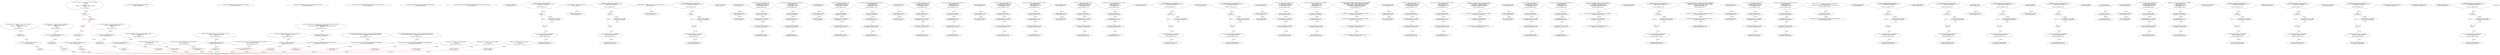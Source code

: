 digraph  {
13 [label="2_ function add(uint256 a, uint256 b) internal pure returns (uint256) {\n        uint256 c = a + b;\n        require(c >= a, \"SafeMath: addition overflow\");\n        return c;\n    }\n13-function_definition-3-7", method="add(uint256 a,uint256 b)", type_label=function_definition];
30 [label="3_ uint256 c = a + b;\n30-new_variable-4-4", method="add(uint256 a,uint256 b)", type_label=new_variable];
38 [label="4_ require(c >= a, \"SafeMath: addition overflow\");\n38-expression_statement-5-5", method="add(uint256 a,uint256 b)", type_label=expression_statement];
48 [label="5_ return c;\n48-return-6-6", method="add(uint256 a,uint256 b)", type_label=return];
50 [label="7_ function sub(uint256 a, uint256 b) internal pure returns (uint256) {\n        require(b <= a, \"SafeMath: subtraction overflow\");\n        uint256 c = a - b;\n        return c;\n    }\n50-function_definition-8-12", method="sub(uint256 a,uint256 b)", type_label=function_definition];
67 [label="8_ require(b <= a, \"SafeMath: subtraction overflow\");\n67-expression_statement-9-9", method="sub(uint256 a,uint256 b)", type_label=expression_statement];
77 [label="9_ uint256 c = a - b;\n77-new_variable-10-10", method="sub(uint256 a,uint256 b)", type_label=new_variable];
85 [label="10_ return c;\n85-return-11-11", method="sub(uint256 a,uint256 b)", type_label=return];
87 [label="12_ function mul(uint256 a, uint256 b) internal pure returns (uint256) {\n        if (a == 0) {\n            return 0;\n        }\n        uint256 c = a * b;\n        require(c / a == b, \"SafeMath: multiplication overflow\");\n        return c;\n    }\n87-function_definition-13-20", method="mul(uint256 a,uint256 b)", type_label=function_definition];
104 [label="13_ if_a == 0\n104-if-14-16", method="mul(uint256 a,uint256 b)", type_label=if];
2669 [label="13_ end_if", method="mul(uint256 a,uint256 b)", type_label=end_if];
109 [label="14_ return 0;\n109-return-15-15", method="mul(uint256 a,uint256 b)", type_label=return];
111 [label="16_ uint256 c = a * b;\n111-new_variable-17-17", method="mul(uint256 a,uint256 b)", type_label=new_variable];
119 [label="17_ require(c / a == b, \"SafeMath: multiplication overflow\");\n119-expression_statement-18-18", method="mul(uint256 a,uint256 b)", type_label=expression_statement];
131 [label="18_ return c;\n131-return-19-19", method="mul(uint256 a,uint256 b)", type_label=return];
133 [label="20_ function div(uint256 a, uint256 b) internal pure returns (uint256) {\n        require(b > 0, \"SafeMath: division by zero\");\n        uint256 c = a / b;\n        return c;\n    }\n133-function_definition-21-25", method="div(uint256 a,uint256 b)", type_label=function_definition];
150 [label="21_ require(b > 0, \"SafeMath: division by zero\");\n150-expression_statement-22-22", method="div(uint256 a,uint256 b)", type_label=expression_statement];
160 [label="22_ uint256 c = a / b;\n160-new_variable-23-23", method="div(uint256 a,uint256 b)", type_label=new_variable];
168 [label="23_ return c;\n168-return-24-24", method="div(uint256 a,uint256 b)", type_label=return];
170 [label="25_ function mod(uint256 a, uint256 b) internal pure returns (uint256) {\n        require(b != 0, \"SafeMath: modulo by zero\");\n        return a % b;\n    }\n170-function_definition-26-29", method="mod(uint256 a,uint256 b)", type_label=function_definition];
187 [label="26_ require(b != 0, \"SafeMath: modulo by zero\");\n187-expression_statement-27-27", method="mod(uint256 a,uint256 b)", type_label=expression_statement];
197 [label="27_ return a % b;\n197-return-28-28", method="mod(uint256 a,uint256 b)", type_label=return];
204 [label="31_ function totalSupply() external view returns (uint256);\n204-function_definition-32-32", method="totalSupply()", type_label=function_definition];
212 [label="32_ function balanceOf(address account) external view returns (uint256);\n212-function_definition-33-33", method="balanceOf(address account)", type_label=function_definition];
224 [label="33_ function transfer(address recipient, uint256 amount) external returns (bool);\n224-function_definition-34-34", method="transfer(address recipient,uint256 amount)", type_label=function_definition];
239 [label="34_ function allowance(address owner, address spender) external view returns (uint256);\n239-function_definition-35-35", method="allowance(address owner,address spender)", type_label=function_definition];
255 [label="35_ function approve(address spender, uint256 amount) external returns (bool);\n255-function_definition-36-36", method="approve(address spender,uint256 amount)", type_label=function_definition];
270 [label="36_ function transferFrom(address sender, address recipient, uint256 amount) external returns (bool);\n270-function_definition-37-37", method="transferFrom(address sender,address recipient,uint256 amount)", type_label=function_definition];
328 [label="42_ address payable winner_TOD17;\n328-new_variable-43-43", method="", type_label=new_variable];
332 [label="43_ function play_TOD17(bytes32 guess) public{\n       if (keccak256(abi.encode(guess)) == keccak256(abi.encode('hello'))) {\n            winner_TOD17 = msg.sender;\n        }\n    }\n332-function_definition-44-48", method="play_TOD17(bytes32 guess)", type_label=function_definition];
340 [label="44_ if\n340-if-45-47", method="play_TOD17(bytes32 guess)", type_label=if];
2905 [label="44_ end_if", method="play_TOD17(bytes32 guess)", type_label=end_if];
362 [label="45_ winner_TOD17 = msg.sender;\n362-expression_statement-46-46", method="play_TOD17(bytes32 guess)", type_label=expression_statement];
368 [label="48_ function getReward_TOD17() payable public{\n       winner_TOD17.transfer(msg.value);\n    }\n368-function_definition-49-51", method="getReward_TOD17()", type_label=function_definition];
373 [label="49_ winner_TOD17.transfer(msg.value);\n373-expression_statement-50-50", method="getReward_TOD17()", type_label=expression_statement];
382 [label="51_ mapping (address => uint256) private _balances;\n382-new_variable-52-52", method="", type_label=new_variable];
389 [label="52_ address payable winner_TOD37;\n389-new_variable-53-53", method="", type_label=new_variable];
393 [label="53_ function play_TOD37(bytes32 guess) public{\n       if (keccak256(abi.encode(guess)) == keccak256(abi.encode('hello'))) {\n            winner_TOD37 = msg.sender;\n        }\n    }\n393-function_definition-54-58", method="play_TOD37(bytes32 guess)", type_label=function_definition];
401 [label="54_ if\n401-if-55-57", method="play_TOD37(bytes32 guess)", type_label=if];
2966 [label="54_ end_if", method="play_TOD37(bytes32 guess)", type_label=end_if];
423 [label="55_ winner_TOD37 = msg.sender;\n423-expression_statement-56-56", method="play_TOD37(bytes32 guess)", type_label=expression_statement];
429 [label="58_ function getReward_TOD37() payable public{\n       winner_TOD37.transfer(msg.value);\n    }\n429-function_definition-59-61", method="getReward_TOD37()", type_label=function_definition];
434 [label="59_ winner_TOD37.transfer(msg.value);\n434-expression_statement-60-60", method="getReward_TOD37()", type_label=expression_statement];
443 [label="61_ mapping (address => mapping (address => uint256)) private _allowances;\n443-new_variable-62-62", method="", type_label=new_variable];
452 [label="62_ address payable winner_TOD3;\n452-new_variable-63-63", method="", type_label=new_variable];
456 [label="63_ function play_TOD3(bytes32 guess) public{\n       if (keccak256(abi.encode(guess)) == keccak256(abi.encode('hello'))) {\n            winner_TOD3 = msg.sender;\n        }\n    }\n456-function_definition-64-68", method="play_TOD3(bytes32 guess)", type_label=function_definition];
464 [label="64_ if\n464-if-65-67", method="play_TOD3(bytes32 guess)", type_label=if];
3029 [label="64_ end_if", method="play_TOD3(bytes32 guess)", type_label=end_if];
486 [label="65_ winner_TOD3 = msg.sender;\n486-expression_statement-66-66", method="play_TOD3(bytes32 guess)", type_label=expression_statement];
492 [label="68_ function getReward_TOD3() payable public{\n       winner_TOD3.transfer(msg.value);\n    }\n492-function_definition-69-71", method="getReward_TOD3()", type_label=function_definition];
497 [label="69_ winner_TOD3.transfer(msg.value);\n497-expression_statement-70-70", method="getReward_TOD3()", type_label=expression_statement];
506 [label="71_ uint256 private _totalSupply;\n506-new_variable-72-72", method="", type_label=new_variable];
511 [label="72_ function totalSupply() public view returns (uint256) {\n        return _totalSupply;\n    }\n511-function_definition-73-75", method="totalSupply()", type_label=function_definition];
520 [label="73_ return _totalSupply;\n520-return-74-74", method="totalSupply()", type_label=return];
522 [label="75_ bool claimed_TOD26 = false;\n522-new_variable-76-76", method="", type_label=new_variable];
528 [label="76_ address payable owner_TOD26;\n528-new_variable-77-77", method="", type_label=new_variable];
532 [label="77_ uint256 reward_TOD26;\n532-new_variable-78-78", method="", type_label=new_variable];
536 [label="78_ function setReward_TOD26() public payable {\n        require (!claimed_TOD26);\n        require(msg.sender == owner_TOD26);\n        owner_TOD26.transfer(reward_TOD26);\n        reward_TOD26 = msg.value;\n    }\n536-function_definition-79-84", method="setReward_TOD26()", type_label=function_definition];
541 [label="79_ require (!claimed_TOD26);\n541-expression_statement-80-80", method="setReward_TOD26()", type_label=expression_statement];
547 [label="80_ require(msg.sender == owner_TOD26);\n547-expression_statement-81-81", method="setReward_TOD26()", type_label=expression_statement];
556 [label="81_ owner_TOD26.transfer(reward_TOD26);\n556-expression_statement-82-82", method="setReward_TOD26()", type_label=expression_statement];
563 [label="82_ reward_TOD26 = msg.value;\n563-expression_statement-83-83", method="setReward_TOD26()", type_label=expression_statement];
569 [label="84_ function claimReward_TOD26(uint256 submission) public {\n        require (!claimed_TOD26);\n        require(submission < 10);\n        msg.sender.transfer(reward_TOD26);\n        claimed_TOD26 = true;\n    }\n569-function_definition-85-90", method="claimReward_TOD26(uint256 submission)", type_label=function_definition];
577 [label="85_ require (!claimed_TOD26);\n577-expression_statement-86-86", method="claimReward_TOD26(uint256 submission)", type_label=expression_statement];
583 [label="86_ require(submission < 10);\n583-expression_statement-87-87", method="claimReward_TOD26(uint256 submission)", type_label=expression_statement];
590 [label="87_ msg.sender.transfer(reward_TOD26);\n590-expression_statement-88-88", method="claimReward_TOD26(uint256 submission)", type_label=expression_statement];
599 [label="88_ claimed_TOD26 = true;\n599-expression_statement-89-89", method="claimReward_TOD26(uint256 submission)", type_label=expression_statement];
604 [label="90_ function balanceOf(address account) public view returns (uint256) {\n        return _balances[account];\n    }\n604-function_definition-91-93", method="balanceOf(address account)", type_label=function_definition];
617 [label="91_ return _balances[account];\n617-return-92-92", method="balanceOf(address account)", type_label=return];
621 [label="93_ bool claimed_TOD20 = false;\n621-new_variable-94-94", method="", type_label=new_variable];
627 [label="94_ address payable owner_TOD20;\n627-new_variable-95-95", method="", type_label=new_variable];
631 [label="95_ uint256 reward_TOD20;\n631-new_variable-96-96", method="", type_label=new_variable];
635 [label="96_ function setReward_TOD20() public payable {\n        require (!claimed_TOD20);\n        require(msg.sender == owner_TOD20);\n        owner_TOD20.transfer(reward_TOD20);\n        reward_TOD20 = msg.value;\n    }\n635-function_definition-97-102", method="setReward_TOD20()", type_label=function_definition];
640 [label="97_ require (!claimed_TOD20);\n640-expression_statement-98-98", method="setReward_TOD20()", type_label=expression_statement];
646 [label="98_ require(msg.sender == owner_TOD20);\n646-expression_statement-99-99", method="setReward_TOD20()", type_label=expression_statement];
655 [label="99_ owner_TOD20.transfer(reward_TOD20);\n655-expression_statement-100-100", method="setReward_TOD20()", type_label=expression_statement];
662 [label="100_ reward_TOD20 = msg.value;\n662-expression_statement-101-101", method="setReward_TOD20()", type_label=expression_statement];
668 [label="102_ function claimReward_TOD20(uint256 submission) public {\n        require (!claimed_TOD20);\n        require(submission < 10);\n        msg.sender.transfer(reward_TOD20);\n        claimed_TOD20 = true;\n    }\n668-function_definition-103-108", method="claimReward_TOD20(uint256 submission)", type_label=function_definition];
676 [label="103_ require (!claimed_TOD20);\n676-expression_statement-104-104", method="claimReward_TOD20(uint256 submission)", type_label=expression_statement];
682 [label="104_ require(submission < 10);\n682-expression_statement-105-105", method="claimReward_TOD20(uint256 submission)", type_label=expression_statement];
689 [label="105_ msg.sender.transfer(reward_TOD20);\n689-expression_statement-106-106", method="claimReward_TOD20(uint256 submission)", type_label=expression_statement];
698 [label="106_ claimed_TOD20 = true;\n698-expression_statement-107-107", method="claimReward_TOD20(uint256 submission)", type_label=expression_statement];
703 [label="108_ function transfer(address recipient, uint256 amount) public returns (bool) {\n        _transfer(msg.sender, recipient, amount);\n        return true;\n    }\n703-function_definition-109-112", method="transfer(address recipient,uint256 amount)", type_label=function_definition];
719 [label="109_ _transfer(msg.sender, recipient, amount);\n719-expression_statement-110-110", method="transfer(address recipient,uint256 amount)", type_label=expression_statement];
730 [label="110_ return true;\n730-return-111-111", method="transfer(address recipient,uint256 amount)", type_label=return];
733 [label="112_ bool claimed_TOD32 = false;\n733-new_variable-113-113", method="", type_label=new_variable];
739 [label="113_ address payable owner_TOD32;\n739-new_variable-114-114", method="", type_label=new_variable];
743 [label="114_ uint256 reward_TOD32;\n743-new_variable-115-115", method="", type_label=new_variable];
747 [label="115_ function setReward_TOD32() public payable {\n        require (!claimed_TOD32);\n        require(msg.sender == owner_TOD32);\n        owner_TOD32.transfer(reward_TOD32);\n        reward_TOD32 = msg.value;\n    }\n747-function_definition-116-121", method="setReward_TOD32()", type_label=function_definition];
752 [label="116_ require (!claimed_TOD32);\n752-expression_statement-117-117", method="setReward_TOD32()", type_label=expression_statement];
758 [label="117_ require(msg.sender == owner_TOD32);\n758-expression_statement-118-118", method="setReward_TOD32()", type_label=expression_statement];
767 [label="118_ owner_TOD32.transfer(reward_TOD32);\n767-expression_statement-119-119", method="setReward_TOD32()", type_label=expression_statement];
774 [label="119_ reward_TOD32 = msg.value;\n774-expression_statement-120-120", method="setReward_TOD32()", type_label=expression_statement];
780 [label="121_ function claimReward_TOD32(uint256 submission) public {\n        require (!claimed_TOD32);\n        require(submission < 10);\n        msg.sender.transfer(reward_TOD32);\n        claimed_TOD32 = true;\n    }\n780-function_definition-122-127", method="claimReward_TOD32(uint256 submission)", type_label=function_definition];
788 [label="122_ require (!claimed_TOD32);\n788-expression_statement-123-123", method="claimReward_TOD32(uint256 submission)", type_label=expression_statement];
794 [label="123_ require(submission < 10);\n794-expression_statement-124-124", method="claimReward_TOD32(uint256 submission)", type_label=expression_statement];
801 [label="124_ msg.sender.transfer(reward_TOD32);\n801-expression_statement-125-125", method="claimReward_TOD32(uint256 submission)", type_label=expression_statement];
810 [label="125_ claimed_TOD32 = true;\n810-expression_statement-126-126", method="claimReward_TOD32(uint256 submission)", type_label=expression_statement];
815 [label="127_ function allowance(address owner, address spender) public view returns (uint256) {\n        return _allowances[owner][spender];\n    }\n815-function_definition-128-130", method="allowance(address owner,address spender)", type_label=function_definition];
832 [label="128_ return _allowances[owner][spender];\n832-return-129-129", method="allowance(address owner,address spender)", type_label=return];
838 [label="130_ bool claimed_TOD38 = false;\n838-new_variable-131-131", method="", type_label=new_variable];
844 [label="131_ address payable owner_TOD38;\n844-new_variable-132-132", method="", type_label=new_variable];
848 [label="132_ uint256 reward_TOD38;\n848-new_variable-133-133", method="", type_label=new_variable];
852 [label="133_ function setReward_TOD38() public payable {\n        require (!claimed_TOD38);\n        require(msg.sender == owner_TOD38);\n        owner_TOD38.transfer(reward_TOD38);\n        reward_TOD38 = msg.value;\n    }\n852-function_definition-134-139", method="setReward_TOD38()", type_label=function_definition];
857 [label="134_ require (!claimed_TOD38);\n857-expression_statement-135-135", method="setReward_TOD38()", type_label=expression_statement];
863 [label="135_ require(msg.sender == owner_TOD38);\n863-expression_statement-136-136", method="setReward_TOD38()", type_label=expression_statement];
872 [label="136_ owner_TOD38.transfer(reward_TOD38);\n872-expression_statement-137-137", method="setReward_TOD38()", type_label=expression_statement];
879 [label="137_ reward_TOD38 = msg.value;\n879-expression_statement-138-138", method="setReward_TOD38()", type_label=expression_statement];
885 [label="139_ function claimReward_TOD38(uint256 submission) public {\n        require (!claimed_TOD38);\n        require(submission < 10);\n        msg.sender.transfer(reward_TOD38);\n        claimed_TOD38 = true;\n    }\n885-function_definition-140-145", method="claimReward_TOD38(uint256 submission)", type_label=function_definition];
893 [label="140_ require (!claimed_TOD38);\n893-expression_statement-141-141", method="claimReward_TOD38(uint256 submission)", type_label=expression_statement];
899 [label="141_ require(submission < 10);\n899-expression_statement-142-142", method="claimReward_TOD38(uint256 submission)", type_label=expression_statement];
906 [label="142_ msg.sender.transfer(reward_TOD38);\n906-expression_statement-143-143", method="claimReward_TOD38(uint256 submission)", type_label=expression_statement];
915 [label="143_ claimed_TOD38 = true;\n915-expression_statement-144-144", method="claimReward_TOD38(uint256 submission)", type_label=expression_statement];
920 [label="145_ function approve(address spender, uint256 value) public returns (bool) {\n        _approve(msg.sender, spender, value);\n        return true;\n    }\n920-function_definition-146-149", method="approve(address spender,uint256 value)", type_label=function_definition];
936 [label="146_ _approve(msg.sender, spender, value);\n936-expression_statement-147-147", method="approve(address spender,uint256 value)", type_label=expression_statement];
947 [label="147_ return true;\n947-return-148-148", method="approve(address spender,uint256 value)", type_label=return];
950 [label="149_ bool claimed_TOD4 = false;\n950-new_variable-150-150", method="", type_label=new_variable];
956 [label="150_ address payable owner_TOD4;\n956-new_variable-151-151", method="", type_label=new_variable];
960 [label="151_ uint256 reward_TOD4;\n960-new_variable-152-152", method="", type_label=new_variable];
964 [label="152_ function setReward_TOD4() public payable {\n        require (!claimed_TOD4);\n        require(msg.sender == owner_TOD4);\n        owner_TOD4.transfer(reward_TOD4);\n        reward_TOD4 = msg.value;\n    }\n964-function_definition-153-158", method="setReward_TOD4()", type_label=function_definition];
969 [label="153_ require (!claimed_TOD4);\n969-expression_statement-154-154", method="setReward_TOD4()", type_label=expression_statement];
975 [label="154_ require(msg.sender == owner_TOD4);\n975-expression_statement-155-155", method="setReward_TOD4()", type_label=expression_statement];
984 [label="155_ owner_TOD4.transfer(reward_TOD4);\n984-expression_statement-156-156", method="setReward_TOD4()", type_label=expression_statement];
991 [label="156_ reward_TOD4 = msg.value;\n991-expression_statement-157-157", method="setReward_TOD4()", type_label=expression_statement];
997 [label="158_ function claimReward_TOD4(uint256 submission) public {\n        require (!claimed_TOD4);\n        require(submission < 10);\n        msg.sender.transfer(reward_TOD4);\n        claimed_TOD4 = true;\n    }\n997-function_definition-159-164", method="claimReward_TOD4(uint256 submission)", type_label=function_definition];
1005 [label="159_ require (!claimed_TOD4);\n1005-expression_statement-160-160", method="claimReward_TOD4(uint256 submission)", type_label=expression_statement];
1011 [label="160_ require(submission < 10);\n1011-expression_statement-161-161", method="claimReward_TOD4(uint256 submission)", type_label=expression_statement];
1018 [label="161_ msg.sender.transfer(reward_TOD4);\n1018-expression_statement-162-162", method="claimReward_TOD4(uint256 submission)", type_label=expression_statement];
1027 [label="162_ claimed_TOD4 = true;\n1027-expression_statement-163-163", method="claimReward_TOD4(uint256 submission)", type_label=expression_statement];
1032 [label="164_ function transferFrom(address sender, address recipient, uint256 amount) public returns (bool) {\n        _transfer(sender, recipient, amount);\n        _approve(sender, msg.sender, _allowances[sender][msg.sender].sub(amount));\n        return true;\n    }\n1032-function_definition-165-169", method="transferFrom(address sender,address recipient,uint256 amount)", type_label=function_definition];
1052 [label="165_ _transfer(sender, recipient, amount);\n1052-expression_statement-166-166", method="transferFrom(address sender,address recipient,uint256 amount)", type_label=expression_statement];
1061 [label="166_ _approve(sender, msg.sender, _allowances[sender][msg.sender].sub(amount));\n1061-expression_statement-167-167", method="transferFrom(address sender,address recipient,uint256 amount)", type_label=expression_statement];
1083 [label="167_ return true;\n1083-return-168-168", method="transferFrom(address sender,address recipient,uint256 amount)", type_label=return];
1086 [label="169_ address payable winner_TOD7;\n1086-new_variable-170-170", method="", type_label=new_variable];
1090 [label="170_ function play_TOD7(bytes32 guess) public{\n       if (keccak256(abi.encode(guess)) == keccak256(abi.encode('hello'))) {\n            winner_TOD7 = msg.sender;\n        }\n    }\n1090-function_definition-171-175", method="play_TOD7(bytes32 guess)", type_label=function_definition];
1098 [label="171_ if\n1098-if-172-174", method="play_TOD7(bytes32 guess)", type_label=if];
3663 [label="171_ end_if", method="play_TOD7(bytes32 guess)", type_label=end_if];
1120 [label="172_ winner_TOD7 = msg.sender;\n1120-expression_statement-173-173", method="play_TOD7(bytes32 guess)", type_label=expression_statement];
1126 [label="175_ function getReward_TOD7() payable public{\n       winner_TOD7.transfer(msg.value);\n    }\n1126-function_definition-176-178", method="getReward_TOD7()", type_label=function_definition];
1131 [label="176_ winner_TOD7.transfer(msg.value);\n1131-expression_statement-177-177", method="getReward_TOD7()", type_label=expression_statement];
1140 [label="178_ function increaseAllowance(address spender, uint256 addedValue) public returns (bool) {\n        _approve(msg.sender, spender, _allowances[msg.sender][spender].add(addedValue));\n        return true;\n    }\n1140-function_definition-179-182", method="increaseAllowance(address spender,uint256 addedValue)", type_label=function_definition];
1156 [label="179_ _approve(msg.sender, spender, _allowances[msg.sender][spender].add(addedValue));\n1156-expression_statement-180-180", method="increaseAllowance(address spender,uint256 addedValue)", type_label=expression_statement];
1178 [label="180_ return true;\n1178-return-181-181", method="increaseAllowance(address spender,uint256 addedValue)", type_label=return];
1181 [label="182_ address payable winner_TOD23;\n1181-new_variable-183-183", method="", type_label=new_variable];
1185 [label="183_ function play_TOD23(bytes32 guess) public{\n       if (keccak256(abi.encode(guess)) == keccak256(abi.encode('hello'))) {\n            winner_TOD23 = msg.sender;\n        }\n    }\n1185-function_definition-184-188", method="play_TOD23(bytes32 guess)", type_label=function_definition];
1193 [label="184_ if\n1193-if-185-187", method="play_TOD23(bytes32 guess)", type_label=if];
3758 [label="184_ end_if", method="play_TOD23(bytes32 guess)", type_label=end_if];
1215 [label="185_ winner_TOD23 = msg.sender;\n1215-expression_statement-186-186", method="play_TOD23(bytes32 guess)", type_label=expression_statement];
1221 [label="188_ function getReward_TOD23() payable public{\n       winner_TOD23.transfer(msg.value);\n    }\n1221-function_definition-189-191", method="getReward_TOD23()", type_label=function_definition];
1226 [label="189_ winner_TOD23.transfer(msg.value);\n1226-expression_statement-190-190", method="getReward_TOD23()", type_label=expression_statement];
1235 [label="191_ function decreaseAllowance(address spender, uint256 subtractedValue) public returns (bool) {\n        _approve(msg.sender, spender, _allowances[msg.sender][spender].sub(subtractedValue));\n        return true;\n    }\n1235-function_definition-192-195", method="decreaseAllowance(address spender,uint256 subtractedValue)", type_label=function_definition];
1251 [label="192_ _approve(msg.sender, spender, _allowances[msg.sender][spender].sub(subtractedValue));\n1251-expression_statement-193-193", method="decreaseAllowance(address spender,uint256 subtractedValue)", type_label=expression_statement];
1273 [label="193_ return true;\n1273-return-194-194", method="decreaseAllowance(address spender,uint256 subtractedValue)", type_label=return];
1276 [label="195_ bool claimed_TOD14 = false;\n1276-new_variable-196-196", method="", type_label=new_variable];
1282 [label="196_ address payable owner_TOD14;\n1282-new_variable-197-197", method="", type_label=new_variable];
1286 [label="197_ uint256 reward_TOD14;\n1286-new_variable-198-198", method="", type_label=new_variable];
1290 [label="198_ function setReward_TOD14() public payable {\n        require (!claimed_TOD14);\n        require(msg.sender == owner_TOD14);\n        owner_TOD14.transfer(reward_TOD14);\n        reward_TOD14 = msg.value;\n    }\n1290-function_definition-199-204", method="setReward_TOD14()", type_label=function_definition];
1295 [label="199_ require (!claimed_TOD14);\n1295-expression_statement-200-200", method="setReward_TOD14()", type_label=expression_statement];
1301 [label="200_ require(msg.sender == owner_TOD14);\n1301-expression_statement-201-201", method="setReward_TOD14()", type_label=expression_statement];
1310 [label="201_ owner_TOD14.transfer(reward_TOD14);\n1310-expression_statement-202-202", method="setReward_TOD14()", type_label=expression_statement];
1317 [label="202_ reward_TOD14 = msg.value;\n1317-expression_statement-203-203", method="setReward_TOD14()", type_label=expression_statement];
1323 [label="204_ function claimReward_TOD14(uint256 submission) public {\n        require (!claimed_TOD14);\n        require(submission < 10);\n        msg.sender.transfer(reward_TOD14);\n        claimed_TOD14 = true;\n    }\n1323-function_definition-205-210", method="claimReward_TOD14(uint256 submission)", type_label=function_definition];
1331 [label="205_ require (!claimed_TOD14);\n1331-expression_statement-206-206", method="claimReward_TOD14(uint256 submission)", type_label=expression_statement];
1337 [label="206_ require(submission < 10);\n1337-expression_statement-207-207", method="claimReward_TOD14(uint256 submission)", type_label=expression_statement];
1344 [label="207_ msg.sender.transfer(reward_TOD14);\n1344-expression_statement-208-208", method="claimReward_TOD14(uint256 submission)", type_label=expression_statement];
1353 [label="208_ claimed_TOD14 = true;\n1353-expression_statement-209-209", method="claimReward_TOD14(uint256 submission)", type_label=expression_statement];
1358 [label="210_ function _transfer(address sender, address recipient, uint256 amount) internal {\n        require(sender != address(0), \"ERC20: transfer from the zero address\");\n        require(recipient != address(0), \"ERC20: transfer to the zero address\");\n        _balances[sender] = _balances[sender].sub(amount);\n        _balances[recipient] = _balances[recipient].add(amount);\n        emit Transfer(sender, recipient, amount);\n    }\n1358-function_definition-211-217", method="_transfer(address sender,address recipient,uint256 amount)", type_label=function_definition];
1374 [label="211_ require(sender != address(0), \"ERC20: transfer from the zero address\");\n1374-expression_statement-212-212", method="_transfer(address sender,address recipient,uint256 amount)", type_label=expression_statement];
1386 [label="212_ require(recipient != address(0), \"ERC20: transfer to the zero address\");\n1386-expression_statement-213-213", method="_transfer(address sender,address recipient,uint256 amount)", type_label=expression_statement];
1398 [label="213_ _balances[sender] = _balances[sender].sub(amount);\n1398-expression_statement-214-214", method="_transfer(address sender,address recipient,uint256 amount)", type_label=expression_statement];
1411 [label="214_ _balances[recipient] = _balances[recipient].add(amount);\n1411-expression_statement-215-215", method="_transfer(address sender,address recipient,uint256 amount)", type_label=expression_statement];
1432 [label="217_ bool claimed_TOD30 = false;\n1432-new_variable-218-218", method="", type_label=new_variable];
1438 [label="218_ address payable owner_TOD30;\n1438-new_variable-219-219", method="", type_label=new_variable];
1442 [label="219_ uint256 reward_TOD30;\n1442-new_variable-220-220", method="", type_label=new_variable];
1446 [label="220_ function setReward_TOD30() public payable {\n        require (!claimed_TOD30);\n        require(msg.sender == owner_TOD30);\n        owner_TOD30.transfer(reward_TOD30);\n        reward_TOD30 = msg.value;\n    }\n1446-function_definition-221-226", method="setReward_TOD30()", type_label=function_definition];
1451 [label="221_ require (!claimed_TOD30);\n1451-expression_statement-222-222", method="setReward_TOD30()", type_label=expression_statement];
1457 [label="222_ require(msg.sender == owner_TOD30);\n1457-expression_statement-223-223", method="setReward_TOD30()", type_label=expression_statement];
1466 [label="223_ owner_TOD30.transfer(reward_TOD30);\n1466-expression_statement-224-224", method="setReward_TOD30()", type_label=expression_statement];
1473 [label="224_ reward_TOD30 = msg.value;\n1473-expression_statement-225-225", method="setReward_TOD30()", type_label=expression_statement];
1479 [label="226_ function claimReward_TOD30(uint256 submission) public {\n        require (!claimed_TOD30);\n        require(submission < 10);\n        msg.sender.transfer(reward_TOD30);\n        claimed_TOD30 = true;\n    }\n1479-function_definition-227-232", method="claimReward_TOD30(uint256 submission)", type_label=function_definition];
1487 [label="227_ require (!claimed_TOD30);\n1487-expression_statement-228-228", method="claimReward_TOD30(uint256 submission)", type_label=expression_statement];
1493 [label="228_ require(submission < 10);\n1493-expression_statement-229-229", method="claimReward_TOD30(uint256 submission)", type_label=expression_statement];
1500 [label="229_ msg.sender.transfer(reward_TOD30);\n1500-expression_statement-230-230", method="claimReward_TOD30(uint256 submission)", type_label=expression_statement];
1509 [label="230_ claimed_TOD30 = true;\n1509-expression_statement-231-231", method="claimReward_TOD30(uint256 submission)", type_label=expression_statement];
1514 [label="232_ function _mint(address account, uint256 amount) internal {\n        require(account != address(0), \"ERC20: mint to the zero address\");\n        _totalSupply = _totalSupply.add(amount);\n        _balances[account] = _balances[account].add(amount);\n        emit Transfer(address(0), account, amount);\n    }\n1514-function_definition-233-238", method="_mint(address account,uint256 amount)", type_label=function_definition];
1526 [label="233_ require(account != address(0), \"ERC20: mint to the zero address\");\n1526-expression_statement-234-234", method="_mint(address account,uint256 amount)", type_label=expression_statement];
1538 [label="234_ _totalSupply = _totalSupply.add(amount);\n1538-expression_statement-235-235", method="_mint(address account,uint256 amount)", type_label=expression_statement];
1547 [label="235_ _balances[account] = _balances[account].add(amount);\n1547-expression_statement-236-236", method="_mint(address account,uint256 amount)", type_label=expression_statement];
1570 [label="238_ bool claimed_TOD8 = false;\n1570-new_variable-239-239", method="", type_label=new_variable];
1576 [label="239_ address payable owner_TOD8;\n1576-new_variable-240-240", method="", type_label=new_variable];
1580 [label="240_ uint256 reward_TOD8;\n1580-new_variable-241-241", method="", type_label=new_variable];
1584 [label="241_ function setReward_TOD8() public payable {\n        require (!claimed_TOD8);\n        require(msg.sender == owner_TOD8);\n        owner_TOD8.transfer(reward_TOD8);\n        reward_TOD8 = msg.value;\n    }\n1584-function_definition-242-247", method="setReward_TOD8()", type_label=function_definition];
1589 [label="242_ require (!claimed_TOD8);\n1589-expression_statement-243-243", method="setReward_TOD8()", type_label=expression_statement];
1595 [label="243_ require(msg.sender == owner_TOD8);\n1595-expression_statement-244-244", method="setReward_TOD8()", type_label=expression_statement];
1604 [label="244_ owner_TOD8.transfer(reward_TOD8);\n1604-expression_statement-245-245", method="setReward_TOD8()", type_label=expression_statement];
1611 [label="245_ reward_TOD8 = msg.value;\n1611-expression_statement-246-246", method="setReward_TOD8()", type_label=expression_statement];
1617 [label="247_ function claimReward_TOD8(uint256 submission) public {\n        require (!claimed_TOD8);\n        require(submission < 10);\n        msg.sender.transfer(reward_TOD8);\n        claimed_TOD8 = true;\n    }\n1617-function_definition-248-253", method="claimReward_TOD8(uint256 submission)", type_label=function_definition];
1625 [label="248_ require (!claimed_TOD8);\n1625-expression_statement-249-249", method="claimReward_TOD8(uint256 submission)", type_label=expression_statement];
1631 [label="249_ require(submission < 10);\n1631-expression_statement-250-250", method="claimReward_TOD8(uint256 submission)", type_label=expression_statement];
1638 [label="250_ msg.sender.transfer(reward_TOD8);\n1638-expression_statement-251-251", method="claimReward_TOD8(uint256 submission)", type_label=expression_statement];
1647 [label="251_ claimed_TOD8 = true;\n1647-expression_statement-252-252", method="claimReward_TOD8(uint256 submission)", type_label=expression_statement];
1652 [label="253_ function _burn(address account, uint256 value) internal {\n        require(account != address(0), \"ERC20: burn from the zero address\");\n        _totalSupply = _totalSupply.sub(value);\n        _balances[account] = _balances[account].sub(value);\n        emit Transfer(account, address(0), value);\n    }\n1652-function_definition-254-259", method="_burn(address account,uint256 value)", type_label=function_definition];
1664 [label="254_ require(account != address(0), \"ERC20: burn from the zero address\");\n1664-expression_statement-255-255", method="_burn(address account,uint256 value)", type_label=expression_statement];
1676 [label="255_ _totalSupply = _totalSupply.sub(value);\n1676-expression_statement-256-256", method="_burn(address account,uint256 value)", type_label=expression_statement];
1685 [label="256_ _balances[account] = _balances[account].sub(value);\n1685-expression_statement-257-257", method="_burn(address account,uint256 value)", type_label=expression_statement];
1708 [label="259_ address payable winner_TOD39;\n1708-new_variable-260-260", method="", type_label=new_variable];
1712 [label="260_ function play_TOD39(bytes32 guess) public{\n       if (keccak256(abi.encode(guess)) == keccak256(abi.encode('hello'))) {\n            winner_TOD39 = msg.sender;\n        }\n    }\n1712-function_definition-261-265", method="play_TOD39(bytes32 guess)", type_label=function_definition];
1720 [label="261_ if\n1720-if-262-264", method="play_TOD39(bytes32 guess)", type_label=if];
4285 [label="261_ end_if", method="play_TOD39(bytes32 guess)", type_label=end_if];
1742 [label="262_ winner_TOD39 = msg.sender;\n1742-expression_statement-263-263", method="play_TOD39(bytes32 guess)", type_label=expression_statement];
1748 [label="265_ function getReward_TOD39() payable public{\n       winner_TOD39.transfer(msg.value);\n    }\n1748-function_definition-266-268", method="getReward_TOD39()", type_label=function_definition];
1753 [label="266_ winner_TOD39.transfer(msg.value);\n1753-expression_statement-267-267", method="getReward_TOD39()", type_label=expression_statement];
1762 [label="268_ function _approve(address owner, address spender, uint256 value) internal {\n        require(owner != address(0), \"ERC20: approve from the zero address\");\n        require(spender != address(0), \"ERC20: approve to the zero address\");\n        _allowances[owner][spender] = value;\n        emit Approval(owner, spender, value);\n    }\n1762-function_definition-269-274", method="_approve(address owner,address spender,uint256 value)", type_label=function_definition];
1778 [label="269_ require(owner != address(0), \"ERC20: approve from the zero address\");\n1778-expression_statement-270-270", method="_approve(address owner,address spender,uint256 value)", type_label=expression_statement];
1790 [label="270_ require(spender != address(0), \"ERC20: approve to the zero address\");\n1790-expression_statement-271-271", method="_approve(address owner,address spender,uint256 value)", type_label=expression_statement];
1802 [label="271_ _allowances[owner][spender] = value;\n1802-expression_statement-272-272", method="_approve(address owner,address spender,uint256 value)", type_label=expression_statement];
1818 [label="274_ bool claimed_TOD36 = false;\n1818-new_variable-275-275", method="", type_label=new_variable];
1824 [label="275_ address payable owner_TOD36;\n1824-new_variable-276-276", method="", type_label=new_variable];
1828 [label="276_ uint256 reward_TOD36;\n1828-new_variable-277-277", method="", type_label=new_variable];
1832 [label="277_ function setReward_TOD36() public payable {\n        require (!claimed_TOD36);\n        require(msg.sender == owner_TOD36);\n        owner_TOD36.transfer(reward_TOD36);\n        reward_TOD36 = msg.value;\n    }\n1832-function_definition-278-283", method="setReward_TOD36()", type_label=function_definition];
1837 [label="278_ require (!claimed_TOD36);\n1837-expression_statement-279-279", method="setReward_TOD36()", type_label=expression_statement];
1843 [label="279_ require(msg.sender == owner_TOD36);\n1843-expression_statement-280-280", method="setReward_TOD36()", type_label=expression_statement];
1852 [label="280_ owner_TOD36.transfer(reward_TOD36);\n1852-expression_statement-281-281", method="setReward_TOD36()", type_label=expression_statement];
1859 [label="281_ reward_TOD36 = msg.value;\n1859-expression_statement-282-282", method="setReward_TOD36()", type_label=expression_statement];
1865 [label="283_ function claimReward_TOD36(uint256 submission) public {\n        require (!claimed_TOD36);\n        require(submission < 10);\n        msg.sender.transfer(reward_TOD36);\n        claimed_TOD36 = true;\n    }\n1865-function_definition-284-289", method="claimReward_TOD36(uint256 submission)", type_label=function_definition];
1873 [label="284_ require (!claimed_TOD36);\n1873-expression_statement-285-285", method="claimReward_TOD36(uint256 submission)", type_label=expression_statement];
1879 [label="285_ require(submission < 10);\n1879-expression_statement-286-286", method="claimReward_TOD36(uint256 submission)", type_label=expression_statement];
1886 [label="286_ msg.sender.transfer(reward_TOD36);\n1886-expression_statement-287-287", method="claimReward_TOD36(uint256 submission)", type_label=expression_statement];
1895 [label="287_ claimed_TOD36 = true;\n1895-expression_statement-288-288", method="claimReward_TOD36(uint256 submission)", type_label=expression_statement];
1900 [label="289_ function _burnFrom(address account, uint256 amount) internal {\n        _burn(account, amount);\n        _approve(account, msg.sender, _allowances[account][msg.sender].sub(amount));\n    }\n1900-function_definition-290-293", method="_burnFrom(address account,uint256 amount)", type_label=function_definition];
1912 [label="290_ _burn(account, amount);\n1912-expression_statement-291-291", method="_burnFrom(address account,uint256 amount)", type_label=expression_statement];
1919 [label="291_ _approve(account, msg.sender, _allowances[account][msg.sender].sub(amount));\n1919-expression_statement-292-292", method="_burnFrom(address account,uint256 amount)", type_label=expression_statement];
1941 [label="293_ address payable winner_TOD35;\n1941-new_variable-294-294", method="", type_label=new_variable];
1945 [label="294_ function play_TOD35(bytes32 guess) public{\n       if (keccak256(abi.encode(guess)) == keccak256(abi.encode('hello'))) {\n            winner_TOD35 = msg.sender;\n        }\n    }\n1945-function_definition-295-299", method="play_TOD35(bytes32 guess)", type_label=function_definition];
1953 [label="295_ if\n1953-if-296-298", method="play_TOD35(bytes32 guess)", type_label=if];
4518 [label="295_ end_if", method="play_TOD35(bytes32 guess)", type_label=end_if];
1975 [label="296_ winner_TOD35 = msg.sender;\n1975-expression_statement-297-297", method="play_TOD35(bytes32 guess)", type_label=expression_statement];
1981 [label="299_ function getReward_TOD35() payable public{\n       winner_TOD35.transfer(msg.value);\n    }\n1981-function_definition-300-302", method="getReward_TOD35()", type_label=function_definition];
1986 [label="300_ winner_TOD35.transfer(msg.value);\n1986-expression_statement-301-301", method="getReward_TOD35()", type_label=expression_statement];
2001 [label="304_ address payable winner_TOD9;\n2001-new_variable-305-305", method="", type_label=new_variable];
2005 [label="305_ function play_TOD9(bytes32 guess) public{\n       if (keccak256(abi.encode(guess)) == keccak256(abi.encode('hello'))) {\n            winner_TOD9 = msg.sender;\n        }\n    }\n2005-function_definition-306-310", method="play_TOD9(bytes32 guess)", type_label=function_definition];
2013 [label="306_ if\n2013-if-307-309", method="play_TOD9(bytes32 guess)", type_label=if];
4578 [label="306_ end_if", method="play_TOD9(bytes32 guess)", type_label=end_if];
2035 [label="307_ winner_TOD9 = msg.sender;\n2035-expression_statement-308-308", method="play_TOD9(bytes32 guess)", type_label=expression_statement];
2041 [label="310_ function getReward_TOD9() payable public{\n       winner_TOD9.transfer(msg.value);\n    }\n2041-function_definition-311-313", method="getReward_TOD9()", type_label=function_definition];
2046 [label="311_ winner_TOD9.transfer(msg.value);\n2046-expression_statement-312-312", method="getReward_TOD9()", type_label=expression_statement];
2055 [label="313_ string private _name;\n2055-new_variable-314-314", method="", type_label=new_variable];
2060 [label="314_ address payable winner_TOD25;\n2060-new_variable-315-315", method="", type_label=new_variable];
2064 [label="315_ function play_TOD25(bytes32 guess) public{\n       if (keccak256(abi.encode(guess)) == keccak256(abi.encode('hello'))) {\n            winner_TOD25 = msg.sender;\n        }\n    }\n2064-function_definition-316-320", method="play_TOD25(bytes32 guess)", type_label=function_definition];
2072 [label="316_ if\n2072-if-317-319", method="play_TOD25(bytes32 guess)", type_label=if];
4637 [label="316_ end_if", method="play_TOD25(bytes32 guess)", type_label=end_if];
2094 [label="317_ winner_TOD25 = msg.sender;\n2094-expression_statement-318-318", method="play_TOD25(bytes32 guess)", type_label=expression_statement];
2100 [label="320_ function getReward_TOD25() payable public{\n       winner_TOD25.transfer(msg.value);\n    }\n2100-function_definition-321-323", method="getReward_TOD25()", type_label=function_definition];
2105 [label="321_ winner_TOD25.transfer(msg.value);\n2105-expression_statement-322-322", method="getReward_TOD25()", type_label=expression_statement];
2114 [label="323_ string private _symbol;\n2114-new_variable-324-324", method="", type_label=new_variable];
2119 [label="324_ address payable winner_TOD19;\n2119-new_variable-325-325", method="", type_label=new_variable];
2123 [label="325_ function play_TOD19(bytes32 guess) public{\n       if (keccak256(abi.encode(guess)) == keccak256(abi.encode('hello'))) {\n            winner_TOD19 = msg.sender;\n        }\n    }\n2123-function_definition-326-330", method="play_TOD19(bytes32 guess)", type_label=function_definition];
2131 [label="326_ if\n2131-if-327-329", method="play_TOD19(bytes32 guess)", type_label=if];
4696 [label="326_ end_if", method="play_TOD19(bytes32 guess)", type_label=end_if];
2153 [label="327_ winner_TOD19 = msg.sender;\n2153-expression_statement-328-328", method="play_TOD19(bytes32 guess)", type_label=expression_statement];
2159 [label="330_ function getReward_TOD19() payable public{\n       winner_TOD19.transfer(msg.value);\n    }\n2159-function_definition-331-333", method="getReward_TOD19()", type_label=function_definition];
2164 [label="331_ winner_TOD19.transfer(msg.value);\n2164-expression_statement-332-332", method="getReward_TOD19()", type_label=expression_statement];
2173 [label="333_ uint8 private _decimals;\n2173-new_variable-334-334", method="", type_label=new_variable];
2192 [label="335_ _name = name;\n2192-expression_statement-336-336", method="", type_label=expression_statement];
2196 [label="336_ _symbol = symbol;\n2196-expression_statement-337-337", method="", type_label=expression_statement];
2200 [label="337_ _decimals = decimals;\n2200-expression_statement-338-338", method="", type_label=expression_statement];
2204 [label="339_ bool claimed_TOD40 = false;\n2204-new_variable-340-340", method="", type_label=new_variable];
2210 [label="340_ address payable owner_TOD40;\n2210-new_variable-341-341", method="", type_label=new_variable];
2214 [label="341_ uint256 reward_TOD40;\n2214-new_variable-342-342", method="", type_label=new_variable];
2218 [label="342_ function setReward_TOD40() public payable {\n        require (!claimed_TOD40);\n        require(msg.sender == owner_TOD40);\n        owner_TOD40.transfer(reward_TOD40);\n        reward_TOD40 = msg.value;\n    }\n2218-function_definition-343-348", method="setReward_TOD40()", type_label=function_definition];
2223 [label="343_ require (!claimed_TOD40);\n2223-expression_statement-344-344", method="setReward_TOD40()", type_label=expression_statement];
2229 [label="344_ require(msg.sender == owner_TOD40);\n2229-expression_statement-345-345", method="setReward_TOD40()", type_label=expression_statement];
2238 [label="345_ owner_TOD40.transfer(reward_TOD40);\n2238-expression_statement-346-346", method="setReward_TOD40()", type_label=expression_statement];
2245 [label="346_ reward_TOD40 = msg.value;\n2245-expression_statement-347-347", method="setReward_TOD40()", type_label=expression_statement];
2251 [label="348_ function claimReward_TOD40(uint256 submission) public {\n        require (!claimed_TOD40);\n        require(submission < 10);\n        msg.sender.transfer(reward_TOD40);\n        claimed_TOD40 = true;\n    }\n2251-function_definition-349-354", method="claimReward_TOD40(uint256 submission)", type_label=function_definition];
2259 [label="349_ require (!claimed_TOD40);\n2259-expression_statement-350-350", method="claimReward_TOD40(uint256 submission)", type_label=expression_statement];
2265 [label="350_ require(submission < 10);\n2265-expression_statement-351-351", method="claimReward_TOD40(uint256 submission)", type_label=expression_statement];
2272 [label="351_ msg.sender.transfer(reward_TOD40);\n2272-expression_statement-352-352", method="claimReward_TOD40(uint256 submission)", type_label=expression_statement];
2281 [label="352_ claimed_TOD40 = true;\n2281-expression_statement-353-353", method="claimReward_TOD40(uint256 submission)", type_label=expression_statement];
2286 [label="354_ function name() public view returns (string memory) {\n        return _name;\n    }\n2286-function_definition-355-357", method="name()", type_label=function_definition];
2295 [label="355_ return _name;\n2295-return-356-356", method="name()", type_label=return];
2297 [label="357_ address payable winner_TOD33;\n2297-new_variable-358-358", method="", type_label=new_variable];
2301 [label="358_ function play_TOD33(bytes32 guess) public{\n       if (keccak256(abi.encode(guess)) == keccak256(abi.encode('hello'))) {\n            winner_TOD33 = msg.sender;\n        }\n    }\n2301-function_definition-359-363", method="play_TOD33(bytes32 guess)", type_label=function_definition];
2309 [label="359_ if\n2309-if-360-362", method="play_TOD33(bytes32 guess)", type_label=if];
4874 [label="359_ end_if", method="play_TOD33(bytes32 guess)", type_label=end_if];
2331 [label="360_ winner_TOD33 = msg.sender;\n2331-expression_statement-361-361", method="play_TOD33(bytes32 guess)", type_label=expression_statement];
2337 [label="363_ function getReward_TOD33() payable public{\n       winner_TOD33.transfer(msg.value);\n    }\n2337-function_definition-364-366", method="getReward_TOD33()", type_label=function_definition];
2342 [label="364_ winner_TOD33.transfer(msg.value);\n2342-expression_statement-365-365", method="getReward_TOD33()", type_label=expression_statement];
2351 [label="366_ function symbol() public view returns (string memory) {\n        return _symbol;\n    }\n2351-function_definition-367-369", method="symbol()", type_label=function_definition];
2360 [label="367_ return _symbol;\n2360-return-368-368", method="symbol()", type_label=return];
2362 [label="369_ address payable winner_TOD27;\n2362-new_variable-370-370", method="", type_label=new_variable];
2366 [label="370_ function play_TOD27(bytes32 guess) public{\n       if (keccak256(abi.encode(guess)) == keccak256(abi.encode('hello'))) {\n            winner_TOD27 = msg.sender;\n        }\n    }\n2366-function_definition-371-375", method="play_TOD27(bytes32 guess)", type_label=function_definition];
2374 [label="371_ if\n2374-if-372-374", method="play_TOD27(bytes32 guess)", type_label=if];
4939 [label="371_ end_if", method="play_TOD27(bytes32 guess)", type_label=end_if];
2396 [label="372_ winner_TOD27 = msg.sender;\n2396-expression_statement-373-373", method="play_TOD27(bytes32 guess)", type_label=expression_statement];
2402 [label="375_ function getReward_TOD27() payable public{\n       winner_TOD27.transfer(msg.value);\n    }\n2402-function_definition-376-378", method="getReward_TOD27()", type_label=function_definition];
2407 [label="376_ winner_TOD27.transfer(msg.value);\n2407-expression_statement-377-377", method="getReward_TOD27()", type_label=expression_statement];
2416 [label="378_ function decimals() public view returns (uint8) {\n        return _decimals;\n    }\n2416-function_definition-379-381", method="decimals()", type_label=function_definition];
2425 [label="379_ return _decimals;\n2425-return-380-380", method="decimals()", type_label=return];
2427 [label="381_ address payable winner_TOD31;\n2427-new_variable-382-382", method="", type_label=new_variable];
2431 [label="382_ function play_TOD31(bytes32 guess) public{\n       if (keccak256(abi.encode(guess)) == keccak256(abi.encode('hello'))) {\n            winner_TOD31 = msg.sender;\n        }\n    }\n2431-function_definition-383-387", method="play_TOD31(bytes32 guess)", type_label=function_definition];
2439 [label="383_ if\n2439-if-384-386", method="play_TOD31(bytes32 guess)", type_label=if];
5004 [label="383_ end_if", method="play_TOD31(bytes32 guess)", type_label=end_if];
2461 [label="384_ winner_TOD31 = msg.sender;\n2461-expression_statement-385-385", method="play_TOD31(bytes32 guess)", type_label=expression_statement];
2467 [label="387_ function getReward_TOD31() payable public{\n       winner_TOD31.transfer(msg.value);\n    }\n2467-function_definition-388-390", method="getReward_TOD31()", type_label=function_definition];
2472 [label="388_ winner_TOD31.transfer(msg.value);\n2472-expression_statement-389-389", method="getReward_TOD31()", type_label=expression_statement];
2491 [label="392_ ERC20Detailed(\"SimpleSwap Coin\", \"SWAP\", 8)\n2491-expression_statement-393-393", method="", type_label=expression_statement];
2502 [label="393_ _mint(msg.sender, 100000000 * (10 ** 8));\n2502-expression_statement-394-394", method="", type_label=expression_statement];
2516 [label="395_ address payable winner_TOD13;\n2516-new_variable-396-396", method="", type_label=new_variable];
2520 [label="396_ function play_TOD13(bytes32 guess) public{\n       if (keccak256(abi.encode(guess)) == keccak256(abi.encode('hello'))) {\n            winner_TOD13 = msg.sender;\n        }\n    }\n2520-function_definition-397-401", method="play_TOD13(bytes32 guess)", type_label=function_definition];
2528 [label="397_ if\n2528-if-398-400", method="play_TOD13(bytes32 guess)", type_label=if];
5093 [label="397_ end_if", method="play_TOD13(bytes32 guess)", type_label=end_if];
2550 [label="398_ winner_TOD13 = msg.sender;\n2550-expression_statement-399-399", method="play_TOD13(bytes32 guess)", type_label=expression_statement];
2556 [label="401_ function getReward_TOD13() payable public{\n       winner_TOD13.transfer(msg.value);\n    }\n2556-function_definition-402-404", method="getReward_TOD13()", type_label=function_definition];
2561 [label="402_ winner_TOD13.transfer(msg.value);\n2561-expression_statement-403-403", method="getReward_TOD13()", type_label=expression_statement];
1 [label="0_ start_node", method="", type_label=start];
2 [label="0_ exit_node", method="", type_label=exit];
13 -> 30  [color=red, controlflow_type=next_line, edge_type=CFG_edge, key=0, label=next_line];
30 -> 38  [color=red, controlflow_type=next_line, edge_type=CFG_edge, key=0, label=next_line];
38 -> 48  [color=red, controlflow_type=next_line, edge_type=CFG_edge, key=0, label=next_line];
48 -> 2  [color=red, controlflow_type=return_exit, edge_type=CFG_edge, key=0, label=return_exit];
50 -> 67  [color=red, controlflow_type=next_line, edge_type=CFG_edge, key=0, label=next_line];
67 -> 77  [color=red, controlflow_type=next_line, edge_type=CFG_edge, key=0, label=next_line];
77 -> 85  [color=red, controlflow_type=next_line, edge_type=CFG_edge, key=0, label=next_line];
85 -> 2  [color=red, controlflow_type=return_exit, edge_type=CFG_edge, key=0, label=return_exit];
87 -> 104  [color=red, controlflow_type=next_line, edge_type=CFG_edge, key=0, label=next_line];
104 -> 109  [color=red, controlflow_type=pos_next, edge_type=CFG_edge, key=0, label=pos_next];
104 -> 2669  [color=red, controlflow_type=neg_next, edge_type=CFG_edge, key=0, label=neg_next];
2669 -> 111  [color=red, controlflow_type=next_line, edge_type=CFG_edge, key=0, label=next_line];
109 -> 2669  [color=red, controlflow_type=end_if, edge_type=CFG_edge, key=0, label=end_if];
109 -> 2  [color=red, controlflow_type=return_exit, edge_type=CFG_edge, key=0, label=return_exit];
111 -> 119  [color=red, controlflow_type=next_line, edge_type=CFG_edge, key=0, label=next_line];
119 -> 131  [color=red, controlflow_type=next_line, edge_type=CFG_edge, key=0, label=next_line];
131 -> 2  [color=red, controlflow_type=return_exit, edge_type=CFG_edge, key=0, label=return_exit];
133 -> 150  [color=red, controlflow_type=next_line, edge_type=CFG_edge, key=0, label=next_line];
150 -> 160  [color=red, controlflow_type=next_line, edge_type=CFG_edge, key=0, label=next_line];
160 -> 168  [color=red, controlflow_type=next_line, edge_type=CFG_edge, key=0, label=next_line];
168 -> 2  [color=red, controlflow_type=return_exit, edge_type=CFG_edge, key=0, label=return_exit];
170 -> 187  [color=red, controlflow_type=next_line, edge_type=CFG_edge, key=0, label=next_line];
187 -> 197  [color=red, controlflow_type=next_line, edge_type=CFG_edge, key=0, label=next_line];
197 -> 2  [color=red, controlflow_type=return_exit, edge_type=CFG_edge, key=0, label=return_exit];
332 -> 340  [color=red, controlflow_type=next_line, edge_type=CFG_edge, key=0, label=next_line];
340 -> 362  [color=red, controlflow_type=pos_next, edge_type=CFG_edge, key=0, label=pos_next];
340 -> 2905  [color=red, controlflow_type=neg_next, edge_type=CFG_edge, key=0, label=neg_next];
2905 -> 368  [color=red, controlflow_type=next_line, edge_type=CFG_edge, key=0, label=next_line];
362 -> 2905  [color=red, controlflow_type=end_if, edge_type=CFG_edge, key=0, label=end_if];
368 -> 373  [color=red, controlflow_type=next_line, edge_type=CFG_edge, key=0, label=next_line];
382 -> 389  [color=red, controlflow_type=next_line, edge_type=CFG_edge, key=0, label=next_line];
393 -> 401  [color=red, controlflow_type=next_line, edge_type=CFG_edge, key=0, label=next_line];
401 -> 423  [color=red, controlflow_type=pos_next, edge_type=CFG_edge, key=0, label=pos_next];
401 -> 2966  [color=red, controlflow_type=neg_next, edge_type=CFG_edge, key=0, label=neg_next];
2966 -> 429  [color=red, controlflow_type=next_line, edge_type=CFG_edge, key=0, label=next_line];
423 -> 2966  [color=red, controlflow_type=end_if, edge_type=CFG_edge, key=0, label=end_if];
429 -> 434  [color=red, controlflow_type=next_line, edge_type=CFG_edge, key=0, label=next_line];
443 -> 452  [color=red, controlflow_type=next_line, edge_type=CFG_edge, key=0, label=next_line];
456 -> 464  [color=red, controlflow_type=next_line, edge_type=CFG_edge, key=0, label=next_line];
464 -> 486  [color=red, controlflow_type=pos_next, edge_type=CFG_edge, key=0, label=pos_next];
464 -> 3029  [color=red, controlflow_type=neg_next, edge_type=CFG_edge, key=0, label=neg_next];
3029 -> 492  [color=red, controlflow_type=next_line, edge_type=CFG_edge, key=0, label=next_line];
486 -> 3029  [color=red, controlflow_type=end_if, edge_type=CFG_edge, key=0, label=end_if];
492 -> 497  [color=red, controlflow_type=next_line, edge_type=CFG_edge, key=0, label=next_line];
511 -> 520  [color=red, controlflow_type=next_line, edge_type=CFG_edge, key=0, label=next_line];
520 -> 2  [color=red, controlflow_type=return_exit, edge_type=CFG_edge, key=0, label=return_exit];
522 -> 528  [color=red, controlflow_type=next_line, edge_type=CFG_edge, key=0, label=next_line];
528 -> 532  [color=red, controlflow_type=next_line, edge_type=CFG_edge, key=0, label=next_line];
536 -> 541  [color=red, controlflow_type=next_line, edge_type=CFG_edge, key=0, label=next_line];
541 -> 547  [color=red, controlflow_type=next_line, edge_type=CFG_edge, key=0, label=next_line];
547 -> 556  [color=red, controlflow_type=next_line, edge_type=CFG_edge, key=0, label=next_line];
556 -> 563  [color=red, controlflow_type=next_line, edge_type=CFG_edge, key=0, label=next_line];
569 -> 577  [color=red, controlflow_type=next_line, edge_type=CFG_edge, key=0, label=next_line];
577 -> 583  [color=red, controlflow_type=next_line, edge_type=CFG_edge, key=0, label=next_line];
583 -> 590  [color=red, controlflow_type=next_line, edge_type=CFG_edge, key=0, label=next_line];
590 -> 599  [color=red, controlflow_type=next_line, edge_type=CFG_edge, key=0, label=next_line];
604 -> 617  [color=red, controlflow_type=next_line, edge_type=CFG_edge, key=0, label=next_line];
617 -> 2  [color=red, controlflow_type=return_exit, edge_type=CFG_edge, key=0, label=return_exit];
621 -> 627  [color=red, controlflow_type=next_line, edge_type=CFG_edge, key=0, label=next_line];
627 -> 631  [color=red, controlflow_type=next_line, edge_type=CFG_edge, key=0, label=next_line];
635 -> 640  [color=red, controlflow_type=next_line, edge_type=CFG_edge, key=0, label=next_line];
640 -> 646  [color=red, controlflow_type=next_line, edge_type=CFG_edge, key=0, label=next_line];
646 -> 655  [color=red, controlflow_type=next_line, edge_type=CFG_edge, key=0, label=next_line];
655 -> 662  [color=red, controlflow_type=next_line, edge_type=CFG_edge, key=0, label=next_line];
668 -> 676  [color=red, controlflow_type=next_line, edge_type=CFG_edge, key=0, label=next_line];
676 -> 682  [color=red, controlflow_type=next_line, edge_type=CFG_edge, key=0, label=next_line];
682 -> 689  [color=red, controlflow_type=next_line, edge_type=CFG_edge, key=0, label=next_line];
689 -> 698  [color=red, controlflow_type=next_line, edge_type=CFG_edge, key=0, label=next_line];
703 -> 719  [color=red, controlflow_type=next_line, edge_type=CFG_edge, key=0, label=next_line];
719 -> 730  [color=red, controlflow_type=next_line, edge_type=CFG_edge, key=0, label=next_line];
730 -> 2  [color=red, controlflow_type=return_exit, edge_type=CFG_edge, key=0, label=return_exit];
733 -> 739  [color=red, controlflow_type=next_line, edge_type=CFG_edge, key=0, label=next_line];
739 -> 743  [color=red, controlflow_type=next_line, edge_type=CFG_edge, key=0, label=next_line];
747 -> 752  [color=red, controlflow_type=next_line, edge_type=CFG_edge, key=0, label=next_line];
752 -> 758  [color=red, controlflow_type=next_line, edge_type=CFG_edge, key=0, label=next_line];
758 -> 767  [color=red, controlflow_type=next_line, edge_type=CFG_edge, key=0, label=next_line];
767 -> 774  [color=red, controlflow_type=next_line, edge_type=CFG_edge, key=0, label=next_line];
780 -> 788  [color=red, controlflow_type=next_line, edge_type=CFG_edge, key=0, label=next_line];
788 -> 794  [color=red, controlflow_type=next_line, edge_type=CFG_edge, key=0, label=next_line];
794 -> 801  [color=red, controlflow_type=next_line, edge_type=CFG_edge, key=0, label=next_line];
801 -> 810  [color=red, controlflow_type=next_line, edge_type=CFG_edge, key=0, label=next_line];
815 -> 832  [color=red, controlflow_type=next_line, edge_type=CFG_edge, key=0, label=next_line];
832 -> 2  [color=red, controlflow_type=return_exit, edge_type=CFG_edge, key=0, label=return_exit];
838 -> 844  [color=red, controlflow_type=next_line, edge_type=CFG_edge, key=0, label=next_line];
844 -> 848  [color=red, controlflow_type=next_line, edge_type=CFG_edge, key=0, label=next_line];
852 -> 857  [color=red, controlflow_type=next_line, edge_type=CFG_edge, key=0, label=next_line];
857 -> 863  [color=red, controlflow_type=next_line, edge_type=CFG_edge, key=0, label=next_line];
863 -> 872  [color=red, controlflow_type=next_line, edge_type=CFG_edge, key=0, label=next_line];
872 -> 879  [color=red, controlflow_type=next_line, edge_type=CFG_edge, key=0, label=next_line];
885 -> 893  [color=red, controlflow_type=next_line, edge_type=CFG_edge, key=0, label=next_line];
893 -> 899  [color=red, controlflow_type=next_line, edge_type=CFG_edge, key=0, label=next_line];
899 -> 906  [color=red, controlflow_type=next_line, edge_type=CFG_edge, key=0, label=next_line];
906 -> 915  [color=red, controlflow_type=next_line, edge_type=CFG_edge, key=0, label=next_line];
920 -> 936  [color=red, controlflow_type=next_line, edge_type=CFG_edge, key=0, label=next_line];
936 -> 947  [color=red, controlflow_type=next_line, edge_type=CFG_edge, key=0, label=next_line];
947 -> 2  [color=red, controlflow_type=return_exit, edge_type=CFG_edge, key=0, label=return_exit];
950 -> 956  [color=red, controlflow_type=next_line, edge_type=CFG_edge, key=0, label=next_line];
956 -> 960  [color=red, controlflow_type=next_line, edge_type=CFG_edge, key=0, label=next_line];
964 -> 969  [color=red, controlflow_type=next_line, edge_type=CFG_edge, key=0, label=next_line];
969 -> 975  [color=red, controlflow_type=next_line, edge_type=CFG_edge, key=0, label=next_line];
975 -> 984  [color=red, controlflow_type=next_line, edge_type=CFG_edge, key=0, label=next_line];
984 -> 991  [color=red, controlflow_type=next_line, edge_type=CFG_edge, key=0, label=next_line];
997 -> 1005  [color=red, controlflow_type=next_line, edge_type=CFG_edge, key=0, label=next_line];
1005 -> 1011  [color=red, controlflow_type=next_line, edge_type=CFG_edge, key=0, label=next_line];
1011 -> 1018  [color=red, controlflow_type=next_line, edge_type=CFG_edge, key=0, label=next_line];
1018 -> 1027  [color=red, controlflow_type=next_line, edge_type=CFG_edge, key=0, label=next_line];
1032 -> 1052  [color=red, controlflow_type=next_line, edge_type=CFG_edge, key=0, label=next_line];
1052 -> 1061  [color=red, controlflow_type=next_line, edge_type=CFG_edge, key=0, label=next_line];
1061 -> 1083  [color=red, controlflow_type=next_line, edge_type=CFG_edge, key=0, label=next_line];
1083 -> 2  [color=red, controlflow_type=return_exit, edge_type=CFG_edge, key=0, label=return_exit];
1090 -> 1098  [color=red, controlflow_type=next_line, edge_type=CFG_edge, key=0, label=next_line];
1098 -> 1120  [color=red, controlflow_type=pos_next, edge_type=CFG_edge, key=0, label=pos_next];
1098 -> 3663  [color=red, controlflow_type=neg_next, edge_type=CFG_edge, key=0, label=neg_next];
3663 -> 1126  [color=red, controlflow_type=next_line, edge_type=CFG_edge, key=0, label=next_line];
1120 -> 3663  [color=red, controlflow_type=end_if, edge_type=CFG_edge, key=0, label=end_if];
1126 -> 1131  [color=red, controlflow_type=next_line, edge_type=CFG_edge, key=0, label=next_line];
1140 -> 1156  [color=red, controlflow_type=next_line, edge_type=CFG_edge, key=0, label=next_line];
1156 -> 1178  [color=red, controlflow_type=next_line, edge_type=CFG_edge, key=0, label=next_line];
1178 -> 2  [color=red, controlflow_type=return_exit, edge_type=CFG_edge, key=0, label=return_exit];
1185 -> 1193  [color=red, controlflow_type=next_line, edge_type=CFG_edge, key=0, label=next_line];
1193 -> 1215  [color=red, controlflow_type=pos_next, edge_type=CFG_edge, key=0, label=pos_next];
1193 -> 3758  [color=red, controlflow_type=neg_next, edge_type=CFG_edge, key=0, label=neg_next];
3758 -> 1221  [color=red, controlflow_type=next_line, edge_type=CFG_edge, key=0, label=next_line];
1215 -> 3758  [color=red, controlflow_type=end_if, edge_type=CFG_edge, key=0, label=end_if];
1221 -> 1226  [color=red, controlflow_type=next_line, edge_type=CFG_edge, key=0, label=next_line];
1235 -> 1251  [color=red, controlflow_type=next_line, edge_type=CFG_edge, key=0, label=next_line];
1251 -> 1273  [color=red, controlflow_type=next_line, edge_type=CFG_edge, key=0, label=next_line];
1273 -> 2  [color=red, controlflow_type=return_exit, edge_type=CFG_edge, key=0, label=return_exit];
1276 -> 1282  [color=red, controlflow_type=next_line, edge_type=CFG_edge, key=0, label=next_line];
1282 -> 1286  [color=red, controlflow_type=next_line, edge_type=CFG_edge, key=0, label=next_line];
1290 -> 1295  [color=red, controlflow_type=next_line, edge_type=CFG_edge, key=0, label=next_line];
1295 -> 1301  [color=red, controlflow_type=next_line, edge_type=CFG_edge, key=0, label=next_line];
1301 -> 1310  [color=red, controlflow_type=next_line, edge_type=CFG_edge, key=0, label=next_line];
1310 -> 1317  [color=red, controlflow_type=next_line, edge_type=CFG_edge, key=0, label=next_line];
1323 -> 1331  [color=red, controlflow_type=next_line, edge_type=CFG_edge, key=0, label=next_line];
1331 -> 1337  [color=red, controlflow_type=next_line, edge_type=CFG_edge, key=0, label=next_line];
1337 -> 1344  [color=red, controlflow_type=next_line, edge_type=CFG_edge, key=0, label=next_line];
1344 -> 1353  [color=red, controlflow_type=next_line, edge_type=CFG_edge, key=0, label=next_line];
1358 -> 1374  [color=red, controlflow_type=next_line, edge_type=CFG_edge, key=0, label=next_line];
1374 -> 1386  [color=red, controlflow_type=next_line, edge_type=CFG_edge, key=0, label=next_line];
1386 -> 1398  [color=red, controlflow_type=next_line, edge_type=CFG_edge, key=0, label=next_line];
1398 -> 1411  [color=red, controlflow_type=next_line, edge_type=CFG_edge, key=0, label=next_line];
1432 -> 1438  [color=red, controlflow_type=next_line, edge_type=CFG_edge, key=0, label=next_line];
1438 -> 1442  [color=red, controlflow_type=next_line, edge_type=CFG_edge, key=0, label=next_line];
1446 -> 1451  [color=red, controlflow_type=next_line, edge_type=CFG_edge, key=0, label=next_line];
1451 -> 1457  [color=red, controlflow_type=next_line, edge_type=CFG_edge, key=0, label=next_line];
1457 -> 1466  [color=red, controlflow_type=next_line, edge_type=CFG_edge, key=0, label=next_line];
1466 -> 1473  [color=red, controlflow_type=next_line, edge_type=CFG_edge, key=0, label=next_line];
1479 -> 1487  [color=red, controlflow_type=next_line, edge_type=CFG_edge, key=0, label=next_line];
1487 -> 1493  [color=red, controlflow_type=next_line, edge_type=CFG_edge, key=0, label=next_line];
1493 -> 1500  [color=red, controlflow_type=next_line, edge_type=CFG_edge, key=0, label=next_line];
1500 -> 1509  [color=red, controlflow_type=next_line, edge_type=CFG_edge, key=0, label=next_line];
1514 -> 1526  [color=red, controlflow_type=next_line, edge_type=CFG_edge, key=0, label=next_line];
1526 -> 1538  [color=red, controlflow_type=next_line, edge_type=CFG_edge, key=0, label=next_line];
1538 -> 1547  [color=red, controlflow_type=next_line, edge_type=CFG_edge, key=0, label=next_line];
1570 -> 1576  [color=red, controlflow_type=next_line, edge_type=CFG_edge, key=0, label=next_line];
1576 -> 1580  [color=red, controlflow_type=next_line, edge_type=CFG_edge, key=0, label=next_line];
1584 -> 1589  [color=red, controlflow_type=next_line, edge_type=CFG_edge, key=0, label=next_line];
1589 -> 1595  [color=red, controlflow_type=next_line, edge_type=CFG_edge, key=0, label=next_line];
1595 -> 1604  [color=red, controlflow_type=next_line, edge_type=CFG_edge, key=0, label=next_line];
1604 -> 1611  [color=red, controlflow_type=next_line, edge_type=CFG_edge, key=0, label=next_line];
1617 -> 1625  [color=red, controlflow_type=next_line, edge_type=CFG_edge, key=0, label=next_line];
1625 -> 1631  [color=red, controlflow_type=next_line, edge_type=CFG_edge, key=0, label=next_line];
1631 -> 1638  [color=red, controlflow_type=next_line, edge_type=CFG_edge, key=0, label=next_line];
1638 -> 1647  [color=red, controlflow_type=next_line, edge_type=CFG_edge, key=0, label=next_line];
1652 -> 1664  [color=red, controlflow_type=next_line, edge_type=CFG_edge, key=0, label=next_line];
1664 -> 1676  [color=red, controlflow_type=next_line, edge_type=CFG_edge, key=0, label=next_line];
1676 -> 1685  [color=red, controlflow_type=next_line, edge_type=CFG_edge, key=0, label=next_line];
1712 -> 1720  [color=red, controlflow_type=next_line, edge_type=CFG_edge, key=0, label=next_line];
1720 -> 1742  [color=red, controlflow_type=pos_next, edge_type=CFG_edge, key=0, label=pos_next];
1720 -> 4285  [color=red, controlflow_type=neg_next, edge_type=CFG_edge, key=0, label=neg_next];
4285 -> 1748  [color=red, controlflow_type=next_line, edge_type=CFG_edge, key=0, label=next_line];
1742 -> 4285  [color=red, controlflow_type=end_if, edge_type=CFG_edge, key=0, label=end_if];
1748 -> 1753  [color=red, controlflow_type=next_line, edge_type=CFG_edge, key=0, label=next_line];
1762 -> 1778  [color=red, controlflow_type=next_line, edge_type=CFG_edge, key=0, label=next_line];
1778 -> 1790  [color=red, controlflow_type=next_line, edge_type=CFG_edge, key=0, label=next_line];
1790 -> 1802  [color=red, controlflow_type=next_line, edge_type=CFG_edge, key=0, label=next_line];
1818 -> 1824  [color=red, controlflow_type=next_line, edge_type=CFG_edge, key=0, label=next_line];
1824 -> 1828  [color=red, controlflow_type=next_line, edge_type=CFG_edge, key=0, label=next_line];
1832 -> 1837  [color=red, controlflow_type=next_line, edge_type=CFG_edge, key=0, label=next_line];
1837 -> 1843  [color=red, controlflow_type=next_line, edge_type=CFG_edge, key=0, label=next_line];
1843 -> 1852  [color=red, controlflow_type=next_line, edge_type=CFG_edge, key=0, label=next_line];
1852 -> 1859  [color=red, controlflow_type=next_line, edge_type=CFG_edge, key=0, label=next_line];
1865 -> 1873  [color=red, controlflow_type=next_line, edge_type=CFG_edge, key=0, label=next_line];
1873 -> 1879  [color=red, controlflow_type=next_line, edge_type=CFG_edge, key=0, label=next_line];
1879 -> 1886  [color=red, controlflow_type=next_line, edge_type=CFG_edge, key=0, label=next_line];
1886 -> 1895  [color=red, controlflow_type=next_line, edge_type=CFG_edge, key=0, label=next_line];
1900 -> 1912  [color=red, controlflow_type=next_line, edge_type=CFG_edge, key=0, label=next_line];
1912 -> 1919  [color=red, controlflow_type=next_line, edge_type=CFG_edge, key=0, label=next_line];
1945 -> 1953  [color=red, controlflow_type=next_line, edge_type=CFG_edge, key=0, label=next_line];
1953 -> 1975  [color=red, controlflow_type=pos_next, edge_type=CFG_edge, key=0, label=pos_next];
1953 -> 4518  [color=red, controlflow_type=neg_next, edge_type=CFG_edge, key=0, label=neg_next];
4518 -> 1981  [color=red, controlflow_type=next_line, edge_type=CFG_edge, key=0, label=next_line];
1975 -> 4518  [color=red, controlflow_type=end_if, edge_type=CFG_edge, key=0, label=end_if];
1981 -> 1986  [color=red, controlflow_type=next_line, edge_type=CFG_edge, key=0, label=next_line];
2005 -> 2013  [color=red, controlflow_type=next_line, edge_type=CFG_edge, key=0, label=next_line];
2013 -> 2035  [color=red, controlflow_type=pos_next, edge_type=CFG_edge, key=0, label=pos_next];
2013 -> 4578  [color=red, controlflow_type=neg_next, edge_type=CFG_edge, key=0, label=neg_next];
4578 -> 2041  [color=red, controlflow_type=next_line, edge_type=CFG_edge, key=0, label=next_line];
2035 -> 4578  [color=red, controlflow_type=end_if, edge_type=CFG_edge, key=0, label=end_if];
2041 -> 2046  [color=red, controlflow_type=next_line, edge_type=CFG_edge, key=0, label=next_line];
2055 -> 2060  [color=red, controlflow_type=next_line, edge_type=CFG_edge, key=0, label=next_line];
2064 -> 2072  [color=red, controlflow_type=next_line, edge_type=CFG_edge, key=0, label=next_line];
2072 -> 2094  [color=red, controlflow_type=pos_next, edge_type=CFG_edge, key=0, label=pos_next];
2072 -> 4637  [color=red, controlflow_type=neg_next, edge_type=CFG_edge, key=0, label=neg_next];
4637 -> 2100  [color=red, controlflow_type=next_line, edge_type=CFG_edge, key=0, label=next_line];
2094 -> 4637  [color=red, controlflow_type=end_if, edge_type=CFG_edge, key=0, label=end_if];
2100 -> 2105  [color=red, controlflow_type=next_line, edge_type=CFG_edge, key=0, label=next_line];
2114 -> 2119  [color=red, controlflow_type=next_line, edge_type=CFG_edge, key=0, label=next_line];
2123 -> 2131  [color=red, controlflow_type=next_line, edge_type=CFG_edge, key=0, label=next_line];
2131 -> 2153  [color=red, controlflow_type=pos_next, edge_type=CFG_edge, key=0, label=pos_next];
2131 -> 4696  [color=red, controlflow_type=neg_next, edge_type=CFG_edge, key=0, label=neg_next];
4696 -> 2159  [color=red, controlflow_type=next_line, edge_type=CFG_edge, key=0, label=next_line];
2153 -> 4696  [color=red, controlflow_type=end_if, edge_type=CFG_edge, key=0, label=end_if];
2159 -> 2164  [color=red, controlflow_type=next_line, edge_type=CFG_edge, key=0, label=next_line];
2192 -> 2196  [color=red, controlflow_type=next_line, edge_type=CFG_edge, key=0, label=next_line];
2196 -> 2200  [color=red, controlflow_type=next_line, edge_type=CFG_edge, key=0, label=next_line];
2204 -> 2210  [color=red, controlflow_type=next_line, edge_type=CFG_edge, key=0, label=next_line];
2210 -> 2214  [color=red, controlflow_type=next_line, edge_type=CFG_edge, key=0, label=next_line];
2218 -> 2223  [color=red, controlflow_type=next_line, edge_type=CFG_edge, key=0, label=next_line];
2223 -> 2229  [color=red, controlflow_type=next_line, edge_type=CFG_edge, key=0, label=next_line];
2229 -> 2238  [color=red, controlflow_type=next_line, edge_type=CFG_edge, key=0, label=next_line];
2238 -> 2245  [color=red, controlflow_type=next_line, edge_type=CFG_edge, key=0, label=next_line];
2251 -> 2259  [color=red, controlflow_type=next_line, edge_type=CFG_edge, key=0, label=next_line];
2259 -> 2265  [color=red, controlflow_type=next_line, edge_type=CFG_edge, key=0, label=next_line];
2265 -> 2272  [color=red, controlflow_type=next_line, edge_type=CFG_edge, key=0, label=next_line];
2272 -> 2281  [color=red, controlflow_type=next_line, edge_type=CFG_edge, key=0, label=next_line];
2286 -> 2295  [color=red, controlflow_type=next_line, edge_type=CFG_edge, key=0, label=next_line];
2295 -> 2  [color=red, controlflow_type=return_exit, edge_type=CFG_edge, key=0, label=return_exit];
2301 -> 2309  [color=red, controlflow_type=next_line, edge_type=CFG_edge, key=0, label=next_line];
2309 -> 2331  [color=red, controlflow_type=pos_next, edge_type=CFG_edge, key=0, label=pos_next];
2309 -> 4874  [color=red, controlflow_type=neg_next, edge_type=CFG_edge, key=0, label=neg_next];
4874 -> 2337  [color=red, controlflow_type=next_line, edge_type=CFG_edge, key=0, label=next_line];
2331 -> 4874  [color=red, controlflow_type=end_if, edge_type=CFG_edge, key=0, label=end_if];
2337 -> 2342  [color=red, controlflow_type=next_line, edge_type=CFG_edge, key=0, label=next_line];
2351 -> 2360  [color=red, controlflow_type=next_line, edge_type=CFG_edge, key=0, label=next_line];
2360 -> 2  [color=red, controlflow_type=return_exit, edge_type=CFG_edge, key=0, label=return_exit];
2366 -> 2374  [color=red, controlflow_type=next_line, edge_type=CFG_edge, key=0, label=next_line];
2374 -> 2396  [color=red, controlflow_type=pos_next, edge_type=CFG_edge, key=0, label=pos_next];
2374 -> 4939  [color=red, controlflow_type=neg_next, edge_type=CFG_edge, key=0, label=neg_next];
4939 -> 2402  [color=red, controlflow_type=next_line, edge_type=CFG_edge, key=0, label=next_line];
2396 -> 4939  [color=red, controlflow_type=end_if, edge_type=CFG_edge, key=0, label=end_if];
2402 -> 2407  [color=red, controlflow_type=next_line, edge_type=CFG_edge, key=0, label=next_line];
2416 -> 2425  [color=red, controlflow_type=next_line, edge_type=CFG_edge, key=0, label=next_line];
2425 -> 2  [color=red, controlflow_type=return_exit, edge_type=CFG_edge, key=0, label=return_exit];
2431 -> 2439  [color=red, controlflow_type=next_line, edge_type=CFG_edge, key=0, label=next_line];
2439 -> 2461  [color=red, controlflow_type=pos_next, edge_type=CFG_edge, key=0, label=pos_next];
2439 -> 5004  [color=red, controlflow_type=neg_next, edge_type=CFG_edge, key=0, label=neg_next];
5004 -> 2467  [color=red, controlflow_type=next_line, edge_type=CFG_edge, key=0, label=next_line];
2461 -> 5004  [color=red, controlflow_type=end_if, edge_type=CFG_edge, key=0, label=end_if];
2467 -> 2472  [color=red, controlflow_type=next_line, edge_type=CFG_edge, key=0, label=next_line];
2520 -> 2528  [color=red, controlflow_type=next_line, edge_type=CFG_edge, key=0, label=next_line];
2528 -> 2550  [color=red, controlflow_type=pos_next, edge_type=CFG_edge, key=0, label=pos_next];
2528 -> 5093  [color=red, controlflow_type=neg_next, edge_type=CFG_edge, key=0, label=neg_next];
5093 -> 2556  [color=red, controlflow_type=next_line, edge_type=CFG_edge, key=0, label=next_line];
2550 -> 5093  [color=red, controlflow_type=end_if, edge_type=CFG_edge, key=0, label=end_if];
2556 -> 2561  [color=red, controlflow_type=next_line, edge_type=CFG_edge, key=0, label=next_line];
}
